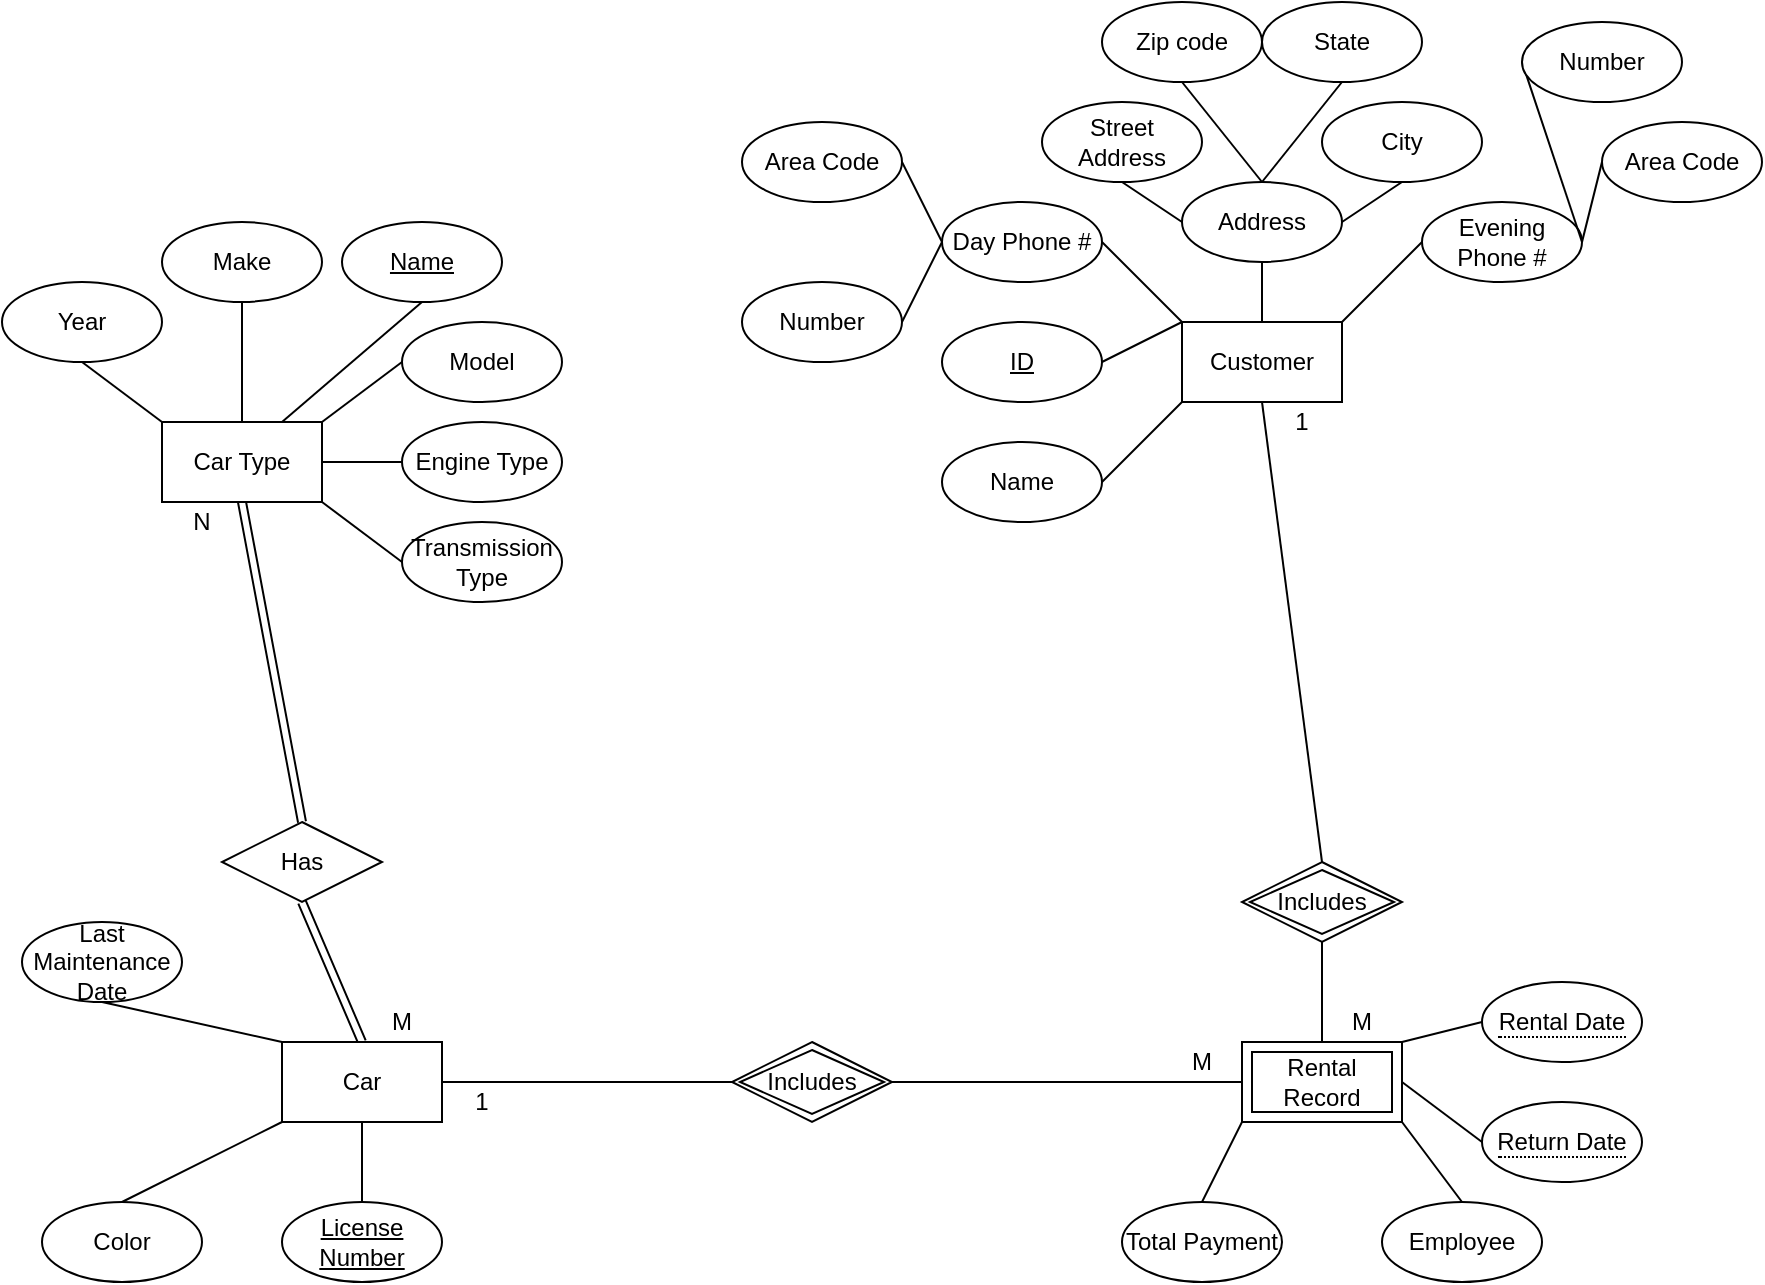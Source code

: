 <mxfile version="14.0.4" type="github">
  <diagram id="U6KRRqosZXHMHbHaa9wS" name="Page-1">
    <mxGraphModel dx="1422" dy="762" grid="1" gridSize="10" guides="1" tooltips="1" connect="1" arrows="1" fold="1" page="1" pageScale="1" pageWidth="850" pageHeight="1100" math="0" shadow="0">
      <root>
        <mxCell id="0" />
        <mxCell id="1" parent="0" />
        <mxCell id="_fCZWCZqBKab2BdOpWAs-1" value="Customer" style="rounded=0;whiteSpace=wrap;html=1;" vertex="1" parent="1">
          <mxGeometry x="610" y="200" width="80" height="40" as="geometry" />
        </mxCell>
        <mxCell id="_fCZWCZqBKab2BdOpWAs-40" style="edgeStyle=none;rounded=0;orthogonalLoop=1;jettySize=auto;html=1;exitX=1;exitY=0;exitDx=0;exitDy=0;entryX=0;entryY=0.5;entryDx=0;entryDy=0;endArrow=none;endFill=0;" edge="1" parent="1" source="_fCZWCZqBKab2BdOpWAs-2" target="_fCZWCZqBKab2BdOpWAs-36">
          <mxGeometry relative="1" as="geometry" />
        </mxCell>
        <mxCell id="_fCZWCZqBKab2BdOpWAs-41" style="edgeStyle=none;rounded=0;orthogonalLoop=1;jettySize=auto;html=1;exitX=1;exitY=0.5;exitDx=0;exitDy=0;entryX=0;entryY=0.5;entryDx=0;entryDy=0;endArrow=none;endFill=0;" edge="1" parent="1" source="_fCZWCZqBKab2BdOpWAs-2" target="_fCZWCZqBKab2BdOpWAs-38">
          <mxGeometry relative="1" as="geometry" />
        </mxCell>
        <mxCell id="_fCZWCZqBKab2BdOpWAs-42" style="edgeStyle=none;rounded=0;orthogonalLoop=1;jettySize=auto;html=1;exitX=1;exitY=1;exitDx=0;exitDy=0;entryX=0;entryY=0.5;entryDx=0;entryDy=0;endArrow=none;endFill=0;" edge="1" parent="1" source="_fCZWCZqBKab2BdOpWAs-2" target="_fCZWCZqBKab2BdOpWAs-39">
          <mxGeometry relative="1" as="geometry" />
        </mxCell>
        <mxCell id="_fCZWCZqBKab2BdOpWAs-43" style="edgeStyle=none;rounded=0;orthogonalLoop=1;jettySize=auto;html=1;exitX=0;exitY=0;exitDx=0;exitDy=0;entryX=0.5;entryY=1;entryDx=0;entryDy=0;endArrow=none;endFill=0;" edge="1" parent="1" source="_fCZWCZqBKab2BdOpWAs-2" target="_fCZWCZqBKab2BdOpWAs-37">
          <mxGeometry relative="1" as="geometry" />
        </mxCell>
        <mxCell id="_fCZWCZqBKab2BdOpWAs-44" value="" style="edgeStyle=none;rounded=0;orthogonalLoop=1;jettySize=auto;html=1;endArrow=none;endFill=0;exitX=0.5;exitY=0;exitDx=0;exitDy=0;" edge="1" parent="1" source="_fCZWCZqBKab2BdOpWAs-2" target="_fCZWCZqBKab2BdOpWAs-35">
          <mxGeometry relative="1" as="geometry">
            <mxPoint x="140" y="240" as="sourcePoint" />
          </mxGeometry>
        </mxCell>
        <mxCell id="_fCZWCZqBKab2BdOpWAs-45" style="edgeStyle=none;rounded=0;orthogonalLoop=1;jettySize=auto;html=1;exitX=0.75;exitY=0;exitDx=0;exitDy=0;entryX=0.5;entryY=1;entryDx=0;entryDy=0;endArrow=none;endFill=0;" edge="1" parent="1" source="_fCZWCZqBKab2BdOpWAs-2" target="_fCZWCZqBKab2BdOpWAs-6">
          <mxGeometry relative="1" as="geometry" />
        </mxCell>
        <mxCell id="_fCZWCZqBKab2BdOpWAs-2" value="Car Type" style="rounded=0;whiteSpace=wrap;html=1;" vertex="1" parent="1">
          <mxGeometry x="100" y="250" width="80" height="40" as="geometry" />
        </mxCell>
        <mxCell id="_fCZWCZqBKab2BdOpWAs-64" style="edgeStyle=none;rounded=0;orthogonalLoop=1;jettySize=auto;html=1;exitX=0.5;exitY=0;exitDx=0;exitDy=0;entryX=0.5;entryY=1;entryDx=0;entryDy=0;endArrow=none;endFill=0;shape=link;" edge="1" parent="1" source="_fCZWCZqBKab2BdOpWAs-3" target="_fCZWCZqBKab2BdOpWAs-63">
          <mxGeometry relative="1" as="geometry" />
        </mxCell>
        <mxCell id="_fCZWCZqBKab2BdOpWAs-66" style="edgeStyle=none;rounded=0;orthogonalLoop=1;jettySize=auto;html=1;exitX=0.5;exitY=1;exitDx=0;exitDy=0;entryX=0.5;entryY=0;entryDx=0;entryDy=0;endArrow=none;endFill=0;" edge="1" parent="1" source="_fCZWCZqBKab2BdOpWAs-3" target="_fCZWCZqBKab2BdOpWAs-7">
          <mxGeometry relative="1" as="geometry" />
        </mxCell>
        <mxCell id="_fCZWCZqBKab2BdOpWAs-3" value="Car" style="rounded=0;whiteSpace=wrap;html=1;" vertex="1" parent="1">
          <mxGeometry x="160" y="560" width="80" height="40" as="geometry" />
        </mxCell>
        <mxCell id="_fCZWCZqBKab2BdOpWAs-14" style="edgeStyle=none;rounded=0;orthogonalLoop=1;jettySize=auto;html=1;exitX=1;exitY=0.5;exitDx=0;exitDy=0;entryX=0;entryY=0;entryDx=0;entryDy=0;endArrow=none;endFill=0;" edge="1" parent="1" source="_fCZWCZqBKab2BdOpWAs-5" target="_fCZWCZqBKab2BdOpWAs-1">
          <mxGeometry relative="1" as="geometry" />
        </mxCell>
        <mxCell id="_fCZWCZqBKab2BdOpWAs-5" value="ID" style="ellipse;whiteSpace=wrap;html=1;align=center;fontStyle=4;" vertex="1" parent="1">
          <mxGeometry x="490" y="200" width="80" height="40" as="geometry" />
        </mxCell>
        <mxCell id="_fCZWCZqBKab2BdOpWAs-6" value="Name" style="ellipse;whiteSpace=wrap;html=1;align=center;fontStyle=4;" vertex="1" parent="1">
          <mxGeometry x="190" y="150" width="80" height="40" as="geometry" />
        </mxCell>
        <mxCell id="_fCZWCZqBKab2BdOpWAs-7" value="License Number" style="ellipse;whiteSpace=wrap;html=1;align=center;fontStyle=4;" vertex="1" parent="1">
          <mxGeometry x="160" y="640" width="80" height="40" as="geometry" />
        </mxCell>
        <mxCell id="_fCZWCZqBKab2BdOpWAs-13" style="rounded=0;orthogonalLoop=1;jettySize=auto;html=1;exitX=1;exitY=0.5;exitDx=0;exitDy=0;entryX=0;entryY=1;entryDx=0;entryDy=0;endArrow=none;endFill=0;" edge="1" parent="1" source="_fCZWCZqBKab2BdOpWAs-8" target="_fCZWCZqBKab2BdOpWAs-1">
          <mxGeometry relative="1" as="geometry" />
        </mxCell>
        <mxCell id="_fCZWCZqBKab2BdOpWAs-8" value="Name" style="ellipse;whiteSpace=wrap;html=1;align=center;" vertex="1" parent="1">
          <mxGeometry x="490" y="260" width="80" height="40" as="geometry" />
        </mxCell>
        <mxCell id="_fCZWCZqBKab2BdOpWAs-17" style="edgeStyle=none;rounded=0;orthogonalLoop=1;jettySize=auto;html=1;exitX=0.5;exitY=1;exitDx=0;exitDy=0;entryX=0.5;entryY=0;entryDx=0;entryDy=0;endArrow=none;endFill=0;" edge="1" parent="1" source="_fCZWCZqBKab2BdOpWAs-9" target="_fCZWCZqBKab2BdOpWAs-1">
          <mxGeometry relative="1" as="geometry" />
        </mxCell>
        <mxCell id="_fCZWCZqBKab2BdOpWAs-22" style="edgeStyle=none;rounded=0;orthogonalLoop=1;jettySize=auto;html=1;exitX=1;exitY=0.5;exitDx=0;exitDy=0;entryX=0.5;entryY=1;entryDx=0;entryDy=0;endArrow=none;endFill=0;" edge="1" parent="1" source="_fCZWCZqBKab2BdOpWAs-9" target="_fCZWCZqBKab2BdOpWAs-19">
          <mxGeometry relative="1" as="geometry" />
        </mxCell>
        <mxCell id="_fCZWCZqBKab2BdOpWAs-9" value="Address" style="ellipse;whiteSpace=wrap;html=1;align=center;" vertex="1" parent="1">
          <mxGeometry x="610" y="130" width="80" height="40" as="geometry" />
        </mxCell>
        <mxCell id="_fCZWCZqBKab2BdOpWAs-15" style="edgeStyle=none;rounded=0;orthogonalLoop=1;jettySize=auto;html=1;exitX=1;exitY=0.5;exitDx=0;exitDy=0;endArrow=none;endFill=0;" edge="1" parent="1" source="_fCZWCZqBKab2BdOpWAs-10">
          <mxGeometry relative="1" as="geometry">
            <mxPoint x="610" y="200" as="targetPoint" />
          </mxGeometry>
        </mxCell>
        <mxCell id="_fCZWCZqBKab2BdOpWAs-10" value="Day Phone #" style="ellipse;whiteSpace=wrap;html=1;align=center;" vertex="1" parent="1">
          <mxGeometry x="490" y="140" width="80" height="40" as="geometry" />
        </mxCell>
        <mxCell id="_fCZWCZqBKab2BdOpWAs-16" style="edgeStyle=none;rounded=0;orthogonalLoop=1;jettySize=auto;html=1;exitX=0;exitY=0.5;exitDx=0;exitDy=0;entryX=1;entryY=0;entryDx=0;entryDy=0;endArrow=none;endFill=0;" edge="1" parent="1" source="_fCZWCZqBKab2BdOpWAs-11" target="_fCZWCZqBKab2BdOpWAs-1">
          <mxGeometry relative="1" as="geometry" />
        </mxCell>
        <mxCell id="_fCZWCZqBKab2BdOpWAs-32" style="edgeStyle=none;rounded=0;orthogonalLoop=1;jettySize=auto;html=1;exitX=1;exitY=0.5;exitDx=0;exitDy=0;entryX=0;entryY=0.5;entryDx=0;entryDy=0;endArrow=none;endFill=0;" edge="1" parent="1" source="_fCZWCZqBKab2BdOpWAs-11" target="_fCZWCZqBKab2BdOpWAs-30">
          <mxGeometry relative="1" as="geometry" />
        </mxCell>
        <mxCell id="_fCZWCZqBKab2BdOpWAs-11" value="Evening Phone #" style="ellipse;whiteSpace=wrap;html=1;align=center;" vertex="1" parent="1">
          <mxGeometry x="730" y="140" width="80" height="40" as="geometry" />
        </mxCell>
        <mxCell id="_fCZWCZqBKab2BdOpWAs-24" style="edgeStyle=none;rounded=0;orthogonalLoop=1;jettySize=auto;html=1;exitX=0.5;exitY=1;exitDx=0;exitDy=0;entryX=0.5;entryY=0;entryDx=0;entryDy=0;endArrow=none;endFill=0;" edge="1" parent="1" source="_fCZWCZqBKab2BdOpWAs-18" target="_fCZWCZqBKab2BdOpWAs-9">
          <mxGeometry relative="1" as="geometry" />
        </mxCell>
        <mxCell id="_fCZWCZqBKab2BdOpWAs-18" value="Zip code" style="ellipse;whiteSpace=wrap;html=1;align=center;" vertex="1" parent="1">
          <mxGeometry x="570" y="40" width="80" height="40" as="geometry" />
        </mxCell>
        <mxCell id="_fCZWCZqBKab2BdOpWAs-19" value="City" style="ellipse;whiteSpace=wrap;html=1;align=center;" vertex="1" parent="1">
          <mxGeometry x="680" y="90" width="80" height="40" as="geometry" />
        </mxCell>
        <mxCell id="_fCZWCZqBKab2BdOpWAs-25" style="edgeStyle=none;rounded=0;orthogonalLoop=1;jettySize=auto;html=1;exitX=0.5;exitY=1;exitDx=0;exitDy=0;endArrow=none;endFill=0;" edge="1" parent="1" source="_fCZWCZqBKab2BdOpWAs-20">
          <mxGeometry relative="1" as="geometry">
            <mxPoint x="650" y="130" as="targetPoint" />
          </mxGeometry>
        </mxCell>
        <mxCell id="_fCZWCZqBKab2BdOpWAs-20" value="State" style="ellipse;whiteSpace=wrap;html=1;align=center;" vertex="1" parent="1">
          <mxGeometry x="650" y="40" width="80" height="40" as="geometry" />
        </mxCell>
        <mxCell id="_fCZWCZqBKab2BdOpWAs-23" style="edgeStyle=none;rounded=0;orthogonalLoop=1;jettySize=auto;html=1;exitX=0.5;exitY=1;exitDx=0;exitDy=0;entryX=0;entryY=0.5;entryDx=0;entryDy=0;endArrow=none;endFill=0;" edge="1" parent="1" source="_fCZWCZqBKab2BdOpWAs-21" target="_fCZWCZqBKab2BdOpWAs-9">
          <mxGeometry relative="1" as="geometry" />
        </mxCell>
        <mxCell id="_fCZWCZqBKab2BdOpWAs-21" value="Street Address" style="ellipse;whiteSpace=wrap;html=1;align=center;" vertex="1" parent="1">
          <mxGeometry x="540" y="90" width="80" height="40" as="geometry" />
        </mxCell>
        <mxCell id="_fCZWCZqBKab2BdOpWAs-28" style="edgeStyle=none;rounded=0;orthogonalLoop=1;jettySize=auto;html=1;exitX=1;exitY=0.5;exitDx=0;exitDy=0;entryX=0;entryY=0.5;entryDx=0;entryDy=0;endArrow=none;endFill=0;" edge="1" parent="1" source="_fCZWCZqBKab2BdOpWAs-26" target="_fCZWCZqBKab2BdOpWAs-10">
          <mxGeometry relative="1" as="geometry" />
        </mxCell>
        <mxCell id="_fCZWCZqBKab2BdOpWAs-26" value="Area Code" style="ellipse;whiteSpace=wrap;html=1;align=center;" vertex="1" parent="1">
          <mxGeometry x="390" y="100" width="80" height="40" as="geometry" />
        </mxCell>
        <mxCell id="_fCZWCZqBKab2BdOpWAs-29" style="edgeStyle=none;rounded=0;orthogonalLoop=1;jettySize=auto;html=1;exitX=1;exitY=0.5;exitDx=0;exitDy=0;entryX=0;entryY=0.5;entryDx=0;entryDy=0;endArrow=none;endFill=0;" edge="1" parent="1" source="_fCZWCZqBKab2BdOpWAs-27" target="_fCZWCZqBKab2BdOpWAs-10">
          <mxGeometry relative="1" as="geometry" />
        </mxCell>
        <mxCell id="_fCZWCZqBKab2BdOpWAs-27" value="Number" style="ellipse;whiteSpace=wrap;html=1;align=center;" vertex="1" parent="1">
          <mxGeometry x="390" y="180" width="80" height="40" as="geometry" />
        </mxCell>
        <mxCell id="_fCZWCZqBKab2BdOpWAs-30" value="Area Code" style="ellipse;whiteSpace=wrap;html=1;align=center;" vertex="1" parent="1">
          <mxGeometry x="820" y="100" width="80" height="40" as="geometry" />
        </mxCell>
        <mxCell id="_fCZWCZqBKab2BdOpWAs-33" style="edgeStyle=none;rounded=0;orthogonalLoop=1;jettySize=auto;html=1;exitX=0;exitY=0.5;exitDx=0;exitDy=0;entryX=1;entryY=0.5;entryDx=0;entryDy=0;endArrow=none;endFill=0;" edge="1" parent="1" source="_fCZWCZqBKab2BdOpWAs-31" target="_fCZWCZqBKab2BdOpWAs-11">
          <mxGeometry relative="1" as="geometry" />
        </mxCell>
        <mxCell id="_fCZWCZqBKab2BdOpWAs-31" value="Number" style="ellipse;whiteSpace=wrap;html=1;align=center;" vertex="1" parent="1">
          <mxGeometry x="780" y="50" width="80" height="40" as="geometry" />
        </mxCell>
        <mxCell id="_fCZWCZqBKab2BdOpWAs-35" value="Make" style="ellipse;whiteSpace=wrap;html=1;align=center;" vertex="1" parent="1">
          <mxGeometry x="100" y="150" width="80" height="40" as="geometry" />
        </mxCell>
        <mxCell id="_fCZWCZqBKab2BdOpWAs-36" value="Model" style="ellipse;whiteSpace=wrap;html=1;align=center;" vertex="1" parent="1">
          <mxGeometry x="220" y="200" width="80" height="40" as="geometry" />
        </mxCell>
        <mxCell id="_fCZWCZqBKab2BdOpWAs-37" value="Year" style="ellipse;whiteSpace=wrap;html=1;align=center;" vertex="1" parent="1">
          <mxGeometry x="20" y="180" width="80" height="40" as="geometry" />
        </mxCell>
        <mxCell id="_fCZWCZqBKab2BdOpWAs-38" value="Engine Type" style="ellipse;whiteSpace=wrap;html=1;align=center;" vertex="1" parent="1">
          <mxGeometry x="220" y="250" width="80" height="40" as="geometry" />
        </mxCell>
        <mxCell id="_fCZWCZqBKab2BdOpWAs-39" value="Transmission Type" style="ellipse;whiteSpace=wrap;html=1;align=center;" vertex="1" parent="1">
          <mxGeometry x="220" y="300" width="80" height="40" as="geometry" />
        </mxCell>
        <mxCell id="_fCZWCZqBKab2BdOpWAs-67" style="edgeStyle=none;rounded=0;orthogonalLoop=1;jettySize=auto;html=1;exitX=0.5;exitY=0;exitDx=0;exitDy=0;entryX=0;entryY=1;entryDx=0;entryDy=0;endArrow=none;endFill=0;" edge="1" parent="1" source="_fCZWCZqBKab2BdOpWAs-46" target="_fCZWCZqBKab2BdOpWAs-3">
          <mxGeometry relative="1" as="geometry" />
        </mxCell>
        <mxCell id="_fCZWCZqBKab2BdOpWAs-46" value="Color" style="ellipse;whiteSpace=wrap;html=1;align=center;" vertex="1" parent="1">
          <mxGeometry x="40" y="640" width="80" height="40" as="geometry" />
        </mxCell>
        <mxCell id="_fCZWCZqBKab2BdOpWAs-68" style="edgeStyle=none;rounded=0;orthogonalLoop=1;jettySize=auto;html=1;exitX=0.5;exitY=1;exitDx=0;exitDy=0;entryX=0;entryY=0;entryDx=0;entryDy=0;endArrow=none;endFill=0;" edge="1" parent="1" source="_fCZWCZqBKab2BdOpWAs-47" target="_fCZWCZqBKab2BdOpWAs-3">
          <mxGeometry relative="1" as="geometry" />
        </mxCell>
        <mxCell id="_fCZWCZqBKab2BdOpWAs-47" value="Last Maintenance Date" style="ellipse;whiteSpace=wrap;html=1;align=center;" vertex="1" parent="1">
          <mxGeometry x="30" y="500" width="80" height="40" as="geometry" />
        </mxCell>
        <mxCell id="_fCZWCZqBKab2BdOpWAs-48" value="Rental Record" style="shape=ext;margin=3;double=1;whiteSpace=wrap;html=1;align=center;" vertex="1" parent="1">
          <mxGeometry x="640" y="560" width="80" height="40" as="geometry" />
        </mxCell>
        <mxCell id="_fCZWCZqBKab2BdOpWAs-54" style="edgeStyle=none;rounded=0;orthogonalLoop=1;jettySize=auto;html=1;exitX=0.5;exitY=0;exitDx=0;exitDy=0;entryX=1;entryY=1;entryDx=0;entryDy=0;endArrow=none;endFill=0;" edge="1" parent="1" source="_fCZWCZqBKab2BdOpWAs-51" target="_fCZWCZqBKab2BdOpWAs-48">
          <mxGeometry relative="1" as="geometry" />
        </mxCell>
        <mxCell id="_fCZWCZqBKab2BdOpWAs-51" value="Employee" style="ellipse;whiteSpace=wrap;html=1;align=center;" vertex="1" parent="1">
          <mxGeometry x="710" y="640" width="80" height="40" as="geometry" />
        </mxCell>
        <mxCell id="_fCZWCZqBKab2BdOpWAs-53" style="edgeStyle=none;rounded=0;orthogonalLoop=1;jettySize=auto;html=1;exitX=0.5;exitY=0;exitDx=0;exitDy=0;entryX=0;entryY=1;entryDx=0;entryDy=0;endArrow=none;endFill=0;" edge="1" parent="1" source="_fCZWCZqBKab2BdOpWAs-52" target="_fCZWCZqBKab2BdOpWAs-48">
          <mxGeometry relative="1" as="geometry" />
        </mxCell>
        <mxCell id="_fCZWCZqBKab2BdOpWAs-52" value="Total Payment" style="ellipse;whiteSpace=wrap;html=1;align=center;" vertex="1" parent="1">
          <mxGeometry x="580" y="640" width="80" height="40" as="geometry" />
        </mxCell>
        <mxCell id="_fCZWCZqBKab2BdOpWAs-62" style="edgeStyle=none;rounded=0;orthogonalLoop=1;jettySize=auto;html=1;exitX=0;exitY=0.5;exitDx=0;exitDy=0;entryX=1;entryY=0;entryDx=0;entryDy=0;endArrow=none;endFill=0;" edge="1" parent="1" source="_fCZWCZqBKab2BdOpWAs-59" target="_fCZWCZqBKab2BdOpWAs-48">
          <mxGeometry relative="1" as="geometry" />
        </mxCell>
        <mxCell id="_fCZWCZqBKab2BdOpWAs-59" value="&lt;span style=&quot;border-bottom: 1px dotted&quot;&gt;Rental Date&lt;br&gt;&lt;/span&gt;" style="ellipse;whiteSpace=wrap;html=1;align=center;" vertex="1" parent="1">
          <mxGeometry x="760" y="530" width="80" height="40" as="geometry" />
        </mxCell>
        <mxCell id="_fCZWCZqBKab2BdOpWAs-61" style="edgeStyle=none;rounded=0;orthogonalLoop=1;jettySize=auto;html=1;exitX=0;exitY=0.5;exitDx=0;exitDy=0;entryX=1;entryY=0.5;entryDx=0;entryDy=0;endArrow=none;endFill=0;" edge="1" parent="1" source="_fCZWCZqBKab2BdOpWAs-60" target="_fCZWCZqBKab2BdOpWAs-48">
          <mxGeometry relative="1" as="geometry" />
        </mxCell>
        <mxCell id="_fCZWCZqBKab2BdOpWAs-60" value="&lt;span style=&quot;border-bottom: 1px dotted&quot;&gt;Return Date&lt;br&gt;&lt;/span&gt;" style="ellipse;whiteSpace=wrap;html=1;align=center;" vertex="1" parent="1">
          <mxGeometry x="760" y="590" width="80" height="40" as="geometry" />
        </mxCell>
        <mxCell id="_fCZWCZqBKab2BdOpWAs-65" style="edgeStyle=none;rounded=0;orthogonalLoop=1;jettySize=auto;html=1;exitX=0.5;exitY=0;exitDx=0;exitDy=0;entryX=0.5;entryY=1;entryDx=0;entryDy=0;endArrow=none;endFill=0;shape=link;" edge="1" parent="1" source="_fCZWCZqBKab2BdOpWAs-63" target="_fCZWCZqBKab2BdOpWAs-2">
          <mxGeometry relative="1" as="geometry" />
        </mxCell>
        <mxCell id="_fCZWCZqBKab2BdOpWAs-63" value="Has" style="shape=rhombus;perimeter=rhombusPerimeter;whiteSpace=wrap;html=1;align=center;" vertex="1" parent="1">
          <mxGeometry x="130" y="450" width="80" height="40" as="geometry" />
        </mxCell>
        <mxCell id="_fCZWCZqBKab2BdOpWAs-75" style="edgeStyle=none;rounded=0;orthogonalLoop=1;jettySize=auto;html=1;exitX=0.5;exitY=0;exitDx=0;exitDy=0;entryX=0.5;entryY=1;entryDx=0;entryDy=0;endArrow=none;endFill=0;" edge="1" parent="1" source="_fCZWCZqBKab2BdOpWAs-69" target="_fCZWCZqBKab2BdOpWAs-1">
          <mxGeometry relative="1" as="geometry" />
        </mxCell>
        <mxCell id="_fCZWCZqBKab2BdOpWAs-76" style="edgeStyle=none;rounded=0;orthogonalLoop=1;jettySize=auto;html=1;exitX=0.5;exitY=1;exitDx=0;exitDy=0;entryX=0.5;entryY=0;entryDx=0;entryDy=0;endArrow=none;endFill=0;" edge="1" parent="1" source="_fCZWCZqBKab2BdOpWAs-69" target="_fCZWCZqBKab2BdOpWAs-48">
          <mxGeometry relative="1" as="geometry" />
        </mxCell>
        <mxCell id="_fCZWCZqBKab2BdOpWAs-69" value="Includes" style="shape=rhombus;double=1;perimeter=rhombusPerimeter;whiteSpace=wrap;html=1;align=center;" vertex="1" parent="1">
          <mxGeometry x="640" y="470" width="80" height="40" as="geometry" />
        </mxCell>
        <mxCell id="_fCZWCZqBKab2BdOpWAs-73" style="edgeStyle=none;rounded=0;orthogonalLoop=1;jettySize=auto;html=1;exitX=1;exitY=0.5;exitDx=0;exitDy=0;entryX=0;entryY=0.5;entryDx=0;entryDy=0;endArrow=none;endFill=0;" edge="1" parent="1" source="_fCZWCZqBKab2BdOpWAs-72" target="_fCZWCZqBKab2BdOpWAs-48">
          <mxGeometry relative="1" as="geometry" />
        </mxCell>
        <mxCell id="_fCZWCZqBKab2BdOpWAs-74" style="edgeStyle=none;rounded=0;orthogonalLoop=1;jettySize=auto;html=1;exitX=0;exitY=0.5;exitDx=0;exitDy=0;entryX=1;entryY=0.5;entryDx=0;entryDy=0;endArrow=none;endFill=0;" edge="1" parent="1" source="_fCZWCZqBKab2BdOpWAs-72" target="_fCZWCZqBKab2BdOpWAs-3">
          <mxGeometry relative="1" as="geometry" />
        </mxCell>
        <mxCell id="_fCZWCZqBKab2BdOpWAs-72" value="Includes" style="shape=rhombus;double=1;perimeter=rhombusPerimeter;whiteSpace=wrap;html=1;align=center;" vertex="1" parent="1">
          <mxGeometry x="385" y="560" width="80" height="40" as="geometry" />
        </mxCell>
        <mxCell id="_fCZWCZqBKab2BdOpWAs-77" value="M" style="text;html=1;strokeColor=none;fillColor=none;align=center;verticalAlign=middle;whiteSpace=wrap;rounded=0;" vertex="1" parent="1">
          <mxGeometry x="200" y="540" width="40" height="20" as="geometry" />
        </mxCell>
        <mxCell id="_fCZWCZqBKab2BdOpWAs-78" value="N" style="text;html=1;strokeColor=none;fillColor=none;align=center;verticalAlign=middle;whiteSpace=wrap;rounded=0;" vertex="1" parent="1">
          <mxGeometry x="100" y="290" width="40" height="20" as="geometry" />
        </mxCell>
        <mxCell id="_fCZWCZqBKab2BdOpWAs-79" value="M" style="text;html=1;strokeColor=none;fillColor=none;align=center;verticalAlign=middle;whiteSpace=wrap;rounded=0;" vertex="1" parent="1">
          <mxGeometry x="600" y="560" width="40" height="20" as="geometry" />
        </mxCell>
        <mxCell id="_fCZWCZqBKab2BdOpWAs-80" value="1" style="text;html=1;strokeColor=none;fillColor=none;align=center;verticalAlign=middle;whiteSpace=wrap;rounded=0;" vertex="1" parent="1">
          <mxGeometry x="240" y="580" width="40" height="20" as="geometry" />
        </mxCell>
        <mxCell id="_fCZWCZqBKab2BdOpWAs-81" value="M" style="text;html=1;strokeColor=none;fillColor=none;align=center;verticalAlign=middle;whiteSpace=wrap;rounded=0;" vertex="1" parent="1">
          <mxGeometry x="680" y="540" width="40" height="20" as="geometry" />
        </mxCell>
        <mxCell id="_fCZWCZqBKab2BdOpWAs-82" value="1" style="text;html=1;strokeColor=none;fillColor=none;align=center;verticalAlign=middle;whiteSpace=wrap;rounded=0;" vertex="1" parent="1">
          <mxGeometry x="650" y="240" width="40" height="20" as="geometry" />
        </mxCell>
      </root>
    </mxGraphModel>
  </diagram>
</mxfile>

